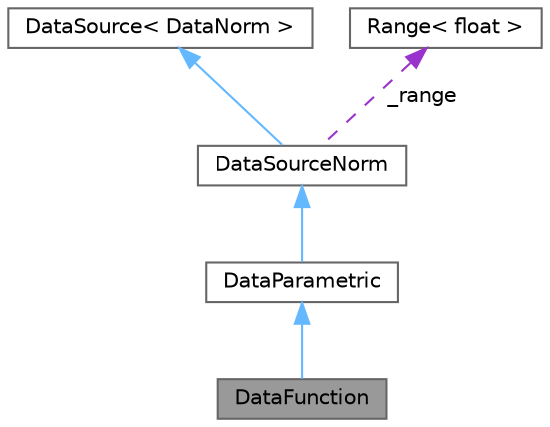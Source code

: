 digraph "DataFunction"
{
 // LATEX_PDF_SIZE
  bgcolor="transparent";
  edge [fontname=Helvetica,fontsize=10,labelfontname=Helvetica,labelfontsize=10];
  node [fontname=Helvetica,fontsize=10,shape=box,height=0.2,width=0.4];
  Node1 [label="DataFunction",height=0.2,width=0.4,color="gray40", fillcolor="grey60", style="filled", fontcolor="black",tooltip="Data source generated from a function."];
  Node2 -> Node1 [dir="back",color="steelblue1",style="solid"];
  Node2 [label="DataParametric",height=0.2,width=0.4,color="gray40", fillcolor="white", style="filled",URL="$class_data_parametric.html",tooltip="Interface for generated data sources."];
  Node3 -> Node2 [dir="back",color="steelblue1",style="solid"];
  Node3 [label="DataSourceNorm",height=0.2,width=0.4,color="gray40", fillcolor="white", style="filled",URL="$class_data_source_norm.html",tooltip="Data sources with normalized data points."];
  Node4 -> Node3 [dir="back",color="steelblue1",style="solid"];
  Node4 [label="DataSource\< DataNorm \>",height=0.2,width=0.4,color="gray40", fillcolor="white", style="filled",URL="$class_data_source.html",tooltip=" "];
  Node5 -> Node3 [dir="back",color="darkorchid3",style="dashed",label=" _range" ];
  Node5 [label="Range\< float \>",height=0.2,width=0.4,color="gray40", fillcolor="white", style="filled",URL="$class_range.html",tooltip=" "];
}
